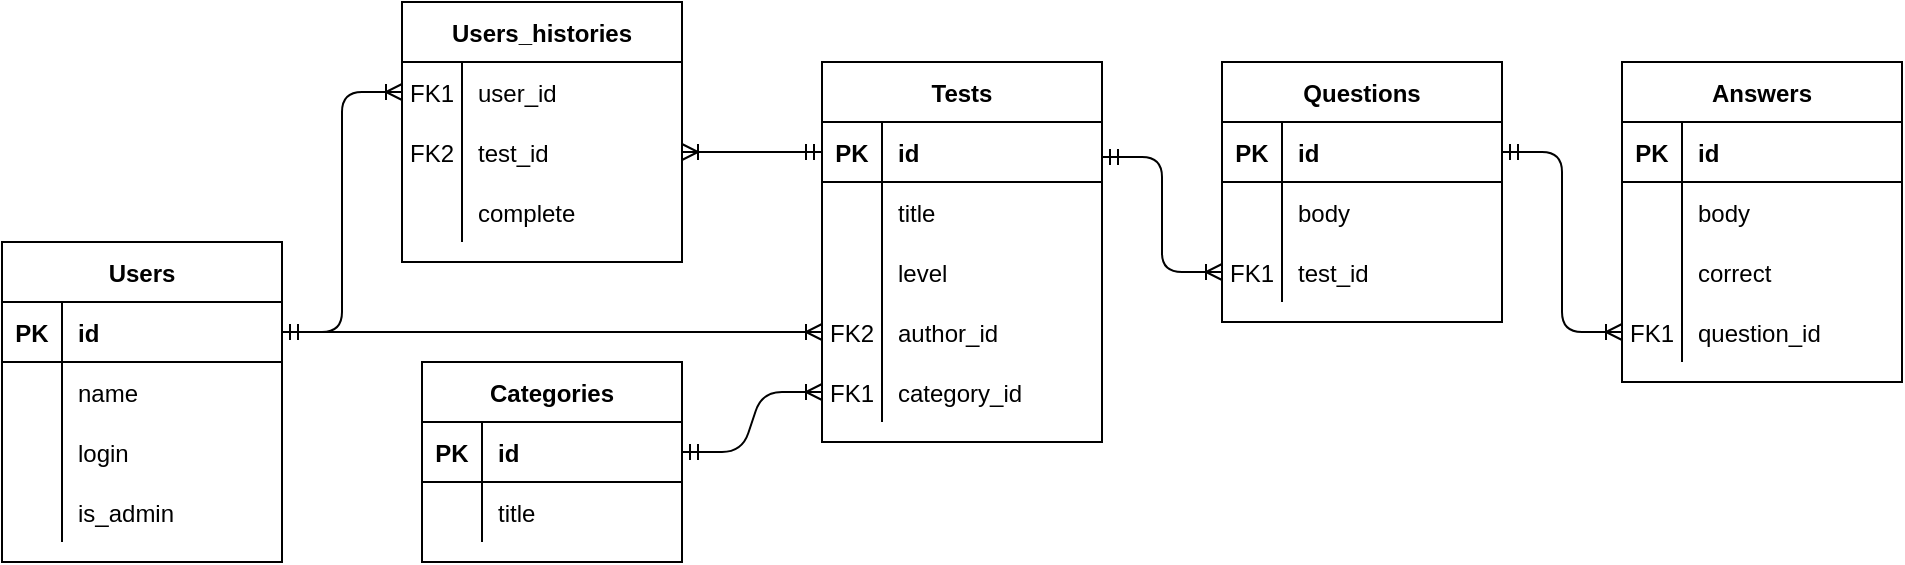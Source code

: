 <mxfile version="14.2.7" type="github">
  <diagram id="R2lEEEUBdFMjLlhIrx00" name="Page-1">
    <mxGraphModel dx="1952" dy="587" grid="1" gridSize="10" guides="1" tooltips="1" connect="1" arrows="1" fold="1" page="1" pageScale="1" pageWidth="850" pageHeight="1100" math="0" shadow="0" extFonts="Permanent Marker^https://fonts.googleapis.com/css?family=Permanent+Marker">
      <root>
        <mxCell id="0" />
        <mxCell id="1" parent="0" />
        <mxCell id="C-vyLk0tnHw3VtMMgP7b-2" value="Categories" style="shape=table;startSize=30;container=1;collapsible=1;childLayout=tableLayout;fixedRows=1;rowLines=0;fontStyle=1;align=center;resizeLast=1;" parent="1" vertex="1">
          <mxGeometry x="-390" y="210" width="130" height="100" as="geometry" />
        </mxCell>
        <mxCell id="C-vyLk0tnHw3VtMMgP7b-3" value="" style="shape=partialRectangle;collapsible=0;dropTarget=0;pointerEvents=0;fillColor=none;points=[[0,0.5],[1,0.5]];portConstraint=eastwest;top=0;left=0;right=0;bottom=1;" parent="C-vyLk0tnHw3VtMMgP7b-2" vertex="1">
          <mxGeometry y="30" width="130" height="30" as="geometry" />
        </mxCell>
        <mxCell id="C-vyLk0tnHw3VtMMgP7b-4" value="PK" style="shape=partialRectangle;overflow=hidden;connectable=0;fillColor=none;top=0;left=0;bottom=0;right=0;fontStyle=1;" parent="C-vyLk0tnHw3VtMMgP7b-3" vertex="1">
          <mxGeometry width="30" height="30" as="geometry" />
        </mxCell>
        <mxCell id="C-vyLk0tnHw3VtMMgP7b-5" value="id" style="shape=partialRectangle;overflow=hidden;connectable=0;fillColor=none;top=0;left=0;bottom=0;right=0;align=left;spacingLeft=6;fontStyle=1;" parent="C-vyLk0tnHw3VtMMgP7b-3" vertex="1">
          <mxGeometry x="30" width="100" height="30" as="geometry" />
        </mxCell>
        <mxCell id="C-vyLk0tnHw3VtMMgP7b-6" value="" style="shape=partialRectangle;collapsible=0;dropTarget=0;pointerEvents=0;fillColor=none;points=[[0,0.5],[1,0.5]];portConstraint=eastwest;top=0;left=0;right=0;bottom=0;" parent="C-vyLk0tnHw3VtMMgP7b-2" vertex="1">
          <mxGeometry y="60" width="130" height="30" as="geometry" />
        </mxCell>
        <mxCell id="C-vyLk0tnHw3VtMMgP7b-7" value="" style="shape=partialRectangle;overflow=hidden;connectable=0;fillColor=none;top=0;left=0;bottom=0;right=0;" parent="C-vyLk0tnHw3VtMMgP7b-6" vertex="1">
          <mxGeometry width="30" height="30" as="geometry" />
        </mxCell>
        <mxCell id="C-vyLk0tnHw3VtMMgP7b-8" value="title" style="shape=partialRectangle;overflow=hidden;connectable=0;fillColor=none;top=0;left=0;bottom=0;right=0;align=left;spacingLeft=6;" parent="C-vyLk0tnHw3VtMMgP7b-6" vertex="1">
          <mxGeometry x="30" width="100" height="30" as="geometry" />
        </mxCell>
        <mxCell id="C-vyLk0tnHw3VtMMgP7b-13" value="Questions" style="shape=table;startSize=30;container=1;collapsible=1;childLayout=tableLayout;fixedRows=1;rowLines=0;fontStyle=1;align=center;resizeLast=1;" parent="1" vertex="1">
          <mxGeometry x="10" y="60" width="140" height="130" as="geometry" />
        </mxCell>
        <mxCell id="C-vyLk0tnHw3VtMMgP7b-14" value="" style="shape=partialRectangle;collapsible=0;dropTarget=0;pointerEvents=0;fillColor=none;points=[[0,0.5],[1,0.5]];portConstraint=eastwest;top=0;left=0;right=0;bottom=1;" parent="C-vyLk0tnHw3VtMMgP7b-13" vertex="1">
          <mxGeometry y="30" width="140" height="30" as="geometry" />
        </mxCell>
        <mxCell id="C-vyLk0tnHw3VtMMgP7b-15" value="PK" style="shape=partialRectangle;overflow=hidden;connectable=0;fillColor=none;top=0;left=0;bottom=0;right=0;fontStyle=1;" parent="C-vyLk0tnHw3VtMMgP7b-14" vertex="1">
          <mxGeometry width="30" height="30" as="geometry" />
        </mxCell>
        <mxCell id="C-vyLk0tnHw3VtMMgP7b-16" value="id" style="shape=partialRectangle;overflow=hidden;connectable=0;fillColor=none;top=0;left=0;bottom=0;right=0;align=left;spacingLeft=6;fontStyle=1;" parent="C-vyLk0tnHw3VtMMgP7b-14" vertex="1">
          <mxGeometry x="30" width="110" height="30" as="geometry" />
        </mxCell>
        <mxCell id="C-vyLk0tnHw3VtMMgP7b-17" value="" style="shape=partialRectangle;collapsible=0;dropTarget=0;pointerEvents=0;fillColor=none;points=[[0,0.5],[1,0.5]];portConstraint=eastwest;top=0;left=0;right=0;bottom=0;" parent="C-vyLk0tnHw3VtMMgP7b-13" vertex="1">
          <mxGeometry y="60" width="140" height="30" as="geometry" />
        </mxCell>
        <mxCell id="C-vyLk0tnHw3VtMMgP7b-18" value="" style="shape=partialRectangle;overflow=hidden;connectable=0;fillColor=none;top=0;left=0;bottom=0;right=0;" parent="C-vyLk0tnHw3VtMMgP7b-17" vertex="1">
          <mxGeometry width="30" height="30" as="geometry" />
        </mxCell>
        <mxCell id="C-vyLk0tnHw3VtMMgP7b-19" value="body" style="shape=partialRectangle;overflow=hidden;connectable=0;fillColor=none;top=0;left=0;bottom=0;right=0;align=left;spacingLeft=6;" parent="C-vyLk0tnHw3VtMMgP7b-17" vertex="1">
          <mxGeometry x="30" width="110" height="30" as="geometry" />
        </mxCell>
        <mxCell id="C-vyLk0tnHw3VtMMgP7b-20" value="" style="shape=partialRectangle;collapsible=0;dropTarget=0;pointerEvents=0;fillColor=none;points=[[0,0.5],[1,0.5]];portConstraint=eastwest;top=0;left=0;right=0;bottom=0;" parent="C-vyLk0tnHw3VtMMgP7b-13" vertex="1">
          <mxGeometry y="90" width="140" height="30" as="geometry" />
        </mxCell>
        <mxCell id="C-vyLk0tnHw3VtMMgP7b-21" value="FK1" style="shape=partialRectangle;overflow=hidden;connectable=0;fillColor=none;top=0;left=0;bottom=0;right=0;" parent="C-vyLk0tnHw3VtMMgP7b-20" vertex="1">
          <mxGeometry width="30" height="30" as="geometry" />
        </mxCell>
        <mxCell id="C-vyLk0tnHw3VtMMgP7b-22" value="test_id" style="shape=partialRectangle;overflow=hidden;connectable=0;fillColor=none;top=0;left=0;bottom=0;right=0;align=left;spacingLeft=6;" parent="C-vyLk0tnHw3VtMMgP7b-20" vertex="1">
          <mxGeometry x="30" width="110" height="30" as="geometry" />
        </mxCell>
        <mxCell id="C-vyLk0tnHw3VtMMgP7b-23" value="Answers" style="shape=table;startSize=30;container=1;collapsible=1;childLayout=tableLayout;fixedRows=1;rowLines=0;fontStyle=1;align=center;resizeLast=1;" parent="1" vertex="1">
          <mxGeometry x="210" y="60" width="140" height="160" as="geometry" />
        </mxCell>
        <mxCell id="C-vyLk0tnHw3VtMMgP7b-24" value="" style="shape=partialRectangle;collapsible=0;dropTarget=0;pointerEvents=0;fillColor=none;points=[[0,0.5],[1,0.5]];portConstraint=eastwest;top=0;left=0;right=0;bottom=1;" parent="C-vyLk0tnHw3VtMMgP7b-23" vertex="1">
          <mxGeometry y="30" width="140" height="30" as="geometry" />
        </mxCell>
        <mxCell id="C-vyLk0tnHw3VtMMgP7b-25" value="PK" style="shape=partialRectangle;overflow=hidden;connectable=0;fillColor=none;top=0;left=0;bottom=0;right=0;fontStyle=1;" parent="C-vyLk0tnHw3VtMMgP7b-24" vertex="1">
          <mxGeometry width="30" height="30" as="geometry" />
        </mxCell>
        <mxCell id="C-vyLk0tnHw3VtMMgP7b-26" value="id" style="shape=partialRectangle;overflow=hidden;connectable=0;fillColor=none;top=0;left=0;bottom=0;right=0;align=left;spacingLeft=6;fontStyle=1;" parent="C-vyLk0tnHw3VtMMgP7b-24" vertex="1">
          <mxGeometry x="30" width="110" height="30" as="geometry" />
        </mxCell>
        <mxCell id="C-vyLk0tnHw3VtMMgP7b-27" value="" style="shape=partialRectangle;collapsible=0;dropTarget=0;pointerEvents=0;fillColor=none;points=[[0,0.5],[1,0.5]];portConstraint=eastwest;top=0;left=0;right=0;bottom=0;" parent="C-vyLk0tnHw3VtMMgP7b-23" vertex="1">
          <mxGeometry y="60" width="140" height="30" as="geometry" />
        </mxCell>
        <mxCell id="C-vyLk0tnHw3VtMMgP7b-28" value="" style="shape=partialRectangle;overflow=hidden;connectable=0;fillColor=none;top=0;left=0;bottom=0;right=0;" parent="C-vyLk0tnHw3VtMMgP7b-27" vertex="1">
          <mxGeometry width="30" height="30" as="geometry" />
        </mxCell>
        <mxCell id="C-vyLk0tnHw3VtMMgP7b-29" value="body" style="shape=partialRectangle;overflow=hidden;connectable=0;fillColor=none;top=0;left=0;bottom=0;right=0;align=left;spacingLeft=6;" parent="C-vyLk0tnHw3VtMMgP7b-27" vertex="1">
          <mxGeometry x="30" width="110" height="30" as="geometry" />
        </mxCell>
        <mxCell id="gcQCxNVJAVl4usrqlaZA-8" style="shape=partialRectangle;collapsible=0;dropTarget=0;pointerEvents=0;fillColor=none;points=[[0,0.5],[1,0.5]];portConstraint=eastwest;top=0;left=0;right=0;bottom=0;" parent="C-vyLk0tnHw3VtMMgP7b-23" vertex="1">
          <mxGeometry y="90" width="140" height="30" as="geometry" />
        </mxCell>
        <mxCell id="gcQCxNVJAVl4usrqlaZA-9" style="shape=partialRectangle;overflow=hidden;connectable=0;fillColor=none;top=0;left=0;bottom=0;right=0;" parent="gcQCxNVJAVl4usrqlaZA-8" vertex="1">
          <mxGeometry width="30" height="30" as="geometry" />
        </mxCell>
        <mxCell id="gcQCxNVJAVl4usrqlaZA-10" value="correct" style="shape=partialRectangle;overflow=hidden;connectable=0;fillColor=none;top=0;left=0;bottom=0;right=0;align=left;spacingLeft=6;" parent="gcQCxNVJAVl4usrqlaZA-8" vertex="1">
          <mxGeometry x="30" width="110" height="30" as="geometry" />
        </mxCell>
        <mxCell id="gcQCxNVJAVl4usrqlaZA-11" style="shape=partialRectangle;collapsible=0;dropTarget=0;pointerEvents=0;fillColor=none;points=[[0,0.5],[1,0.5]];portConstraint=eastwest;top=0;left=0;right=0;bottom=0;" parent="C-vyLk0tnHw3VtMMgP7b-23" vertex="1">
          <mxGeometry y="120" width="140" height="30" as="geometry" />
        </mxCell>
        <mxCell id="gcQCxNVJAVl4usrqlaZA-12" value="FK1" style="shape=partialRectangle;overflow=hidden;connectable=0;fillColor=none;top=0;left=0;bottom=0;right=0;" parent="gcQCxNVJAVl4usrqlaZA-11" vertex="1">
          <mxGeometry width="30" height="30" as="geometry" />
        </mxCell>
        <mxCell id="gcQCxNVJAVl4usrqlaZA-13" value="question_id" style="shape=partialRectangle;overflow=hidden;connectable=0;fillColor=none;top=0;left=0;bottom=0;right=0;align=left;spacingLeft=6;" parent="gcQCxNVJAVl4usrqlaZA-11" vertex="1">
          <mxGeometry x="30" width="110" height="30" as="geometry" />
        </mxCell>
        <mxCell id="gcQCxNVJAVl4usrqlaZA-20" value="Tests" style="shape=table;startSize=30;container=1;collapsible=1;childLayout=tableLayout;fixedRows=1;rowLines=0;fontStyle=1;align=center;resizeLast=1;" parent="1" vertex="1">
          <mxGeometry x="-190" y="60" width="140" height="190" as="geometry" />
        </mxCell>
        <mxCell id="gcQCxNVJAVl4usrqlaZA-21" value="" style="shape=partialRectangle;collapsible=0;dropTarget=0;pointerEvents=0;fillColor=none;points=[[0,0.5],[1,0.5]];portConstraint=eastwest;top=0;left=0;right=0;bottom=1;" parent="gcQCxNVJAVl4usrqlaZA-20" vertex="1">
          <mxGeometry y="30" width="140" height="30" as="geometry" />
        </mxCell>
        <mxCell id="gcQCxNVJAVl4usrqlaZA-22" value="PK" style="shape=partialRectangle;overflow=hidden;connectable=0;fillColor=none;top=0;left=0;bottom=0;right=0;fontStyle=1;" parent="gcQCxNVJAVl4usrqlaZA-21" vertex="1">
          <mxGeometry width="30" height="30" as="geometry" />
        </mxCell>
        <mxCell id="gcQCxNVJAVl4usrqlaZA-23" value="id" style="shape=partialRectangle;overflow=hidden;connectable=0;fillColor=none;top=0;left=0;bottom=0;right=0;align=left;spacingLeft=6;fontStyle=1;" parent="gcQCxNVJAVl4usrqlaZA-21" vertex="1">
          <mxGeometry x="30" width="110" height="30" as="geometry" />
        </mxCell>
        <mxCell id="gcQCxNVJAVl4usrqlaZA-24" value="" style="shape=partialRectangle;collapsible=0;dropTarget=0;pointerEvents=0;fillColor=none;points=[[0,0.5],[1,0.5]];portConstraint=eastwest;top=0;left=0;right=0;bottom=0;" parent="gcQCxNVJAVl4usrqlaZA-20" vertex="1">
          <mxGeometry y="60" width="140" height="30" as="geometry" />
        </mxCell>
        <mxCell id="gcQCxNVJAVl4usrqlaZA-25" value="" style="shape=partialRectangle;overflow=hidden;connectable=0;fillColor=none;top=0;left=0;bottom=0;right=0;" parent="gcQCxNVJAVl4usrqlaZA-24" vertex="1">
          <mxGeometry width="30" height="30" as="geometry" />
        </mxCell>
        <mxCell id="gcQCxNVJAVl4usrqlaZA-26" value="title" style="shape=partialRectangle;overflow=hidden;connectable=0;fillColor=none;top=0;left=0;bottom=0;right=0;align=left;spacingLeft=6;" parent="gcQCxNVJAVl4usrqlaZA-24" vertex="1">
          <mxGeometry x="30" width="110" height="30" as="geometry" />
        </mxCell>
        <mxCell id="gcQCxNVJAVl4usrqlaZA-27" style="shape=partialRectangle;collapsible=0;dropTarget=0;pointerEvents=0;fillColor=none;points=[[0,0.5],[1,0.5]];portConstraint=eastwest;top=0;left=0;right=0;bottom=0;" parent="gcQCxNVJAVl4usrqlaZA-20" vertex="1">
          <mxGeometry y="90" width="140" height="30" as="geometry" />
        </mxCell>
        <mxCell id="gcQCxNVJAVl4usrqlaZA-28" style="shape=partialRectangle;overflow=hidden;connectable=0;fillColor=none;top=0;left=0;bottom=0;right=0;" parent="gcQCxNVJAVl4usrqlaZA-27" vertex="1">
          <mxGeometry width="30" height="30" as="geometry" />
        </mxCell>
        <mxCell id="gcQCxNVJAVl4usrqlaZA-29" value="level" style="shape=partialRectangle;overflow=hidden;connectable=0;fillColor=none;top=0;left=0;bottom=0;right=0;align=left;spacingLeft=6;" parent="gcQCxNVJAVl4usrqlaZA-27" vertex="1">
          <mxGeometry x="30" width="110" height="30" as="geometry" />
        </mxCell>
        <mxCell id="wbJFBP8xi_oNEDWrsVeW-1" style="shape=partialRectangle;collapsible=0;dropTarget=0;pointerEvents=0;fillColor=none;points=[[0,0.5],[1,0.5]];portConstraint=eastwest;top=0;left=0;right=0;bottom=0;" vertex="1" parent="gcQCxNVJAVl4usrqlaZA-20">
          <mxGeometry y="120" width="140" height="30" as="geometry" />
        </mxCell>
        <mxCell id="wbJFBP8xi_oNEDWrsVeW-2" value="FK2" style="shape=partialRectangle;overflow=hidden;connectable=0;fillColor=none;top=0;left=0;bottom=0;right=0;" vertex="1" parent="wbJFBP8xi_oNEDWrsVeW-1">
          <mxGeometry width="30" height="30" as="geometry" />
        </mxCell>
        <mxCell id="wbJFBP8xi_oNEDWrsVeW-3" value="author_id" style="shape=partialRectangle;overflow=hidden;connectable=0;fillColor=none;top=0;left=0;bottom=0;right=0;align=left;spacingLeft=6;" vertex="1" parent="wbJFBP8xi_oNEDWrsVeW-1">
          <mxGeometry x="30" width="110" height="30" as="geometry" />
        </mxCell>
        <mxCell id="gcQCxNVJAVl4usrqlaZA-30" style="shape=partialRectangle;collapsible=0;dropTarget=0;pointerEvents=0;fillColor=none;points=[[0,0.5],[1,0.5]];portConstraint=eastwest;top=0;left=0;right=0;bottom=0;" parent="gcQCxNVJAVl4usrqlaZA-20" vertex="1">
          <mxGeometry y="150" width="140" height="30" as="geometry" />
        </mxCell>
        <mxCell id="gcQCxNVJAVl4usrqlaZA-31" value="FK1" style="shape=partialRectangle;overflow=hidden;connectable=0;fillColor=none;top=0;left=0;bottom=0;right=0;" parent="gcQCxNVJAVl4usrqlaZA-30" vertex="1">
          <mxGeometry width="30" height="30" as="geometry" />
        </mxCell>
        <mxCell id="gcQCxNVJAVl4usrqlaZA-32" value="category_id" style="shape=partialRectangle;overflow=hidden;connectable=0;fillColor=none;top=0;left=0;bottom=0;right=0;align=left;spacingLeft=6;" parent="gcQCxNVJAVl4usrqlaZA-30" vertex="1">
          <mxGeometry x="30" width="110" height="30" as="geometry" />
        </mxCell>
        <mxCell id="gcQCxNVJAVl4usrqlaZA-33" value="Users" style="shape=table;startSize=30;container=1;collapsible=1;childLayout=tableLayout;fixedRows=1;rowLines=0;fontStyle=1;align=center;resizeLast=1;" parent="1" vertex="1">
          <mxGeometry x="-600" y="150" width="140" height="160" as="geometry" />
        </mxCell>
        <mxCell id="gcQCxNVJAVl4usrqlaZA-34" value="" style="shape=partialRectangle;collapsible=0;dropTarget=0;pointerEvents=0;fillColor=none;points=[[0,0.5],[1,0.5]];portConstraint=eastwest;top=0;left=0;right=0;bottom=1;" parent="gcQCxNVJAVl4usrqlaZA-33" vertex="1">
          <mxGeometry y="30" width="140" height="30" as="geometry" />
        </mxCell>
        <mxCell id="gcQCxNVJAVl4usrqlaZA-35" value="PK" style="shape=partialRectangle;overflow=hidden;connectable=0;fillColor=none;top=0;left=0;bottom=0;right=0;fontStyle=1;" parent="gcQCxNVJAVl4usrqlaZA-34" vertex="1">
          <mxGeometry width="30" height="30" as="geometry" />
        </mxCell>
        <mxCell id="gcQCxNVJAVl4usrqlaZA-36" value="id" style="shape=partialRectangle;overflow=hidden;connectable=0;fillColor=none;top=0;left=0;bottom=0;right=0;align=left;spacingLeft=6;fontStyle=1;" parent="gcQCxNVJAVl4usrqlaZA-34" vertex="1">
          <mxGeometry x="30" width="110" height="30" as="geometry" />
        </mxCell>
        <mxCell id="gcQCxNVJAVl4usrqlaZA-37" value="" style="shape=partialRectangle;collapsible=0;dropTarget=0;pointerEvents=0;fillColor=none;points=[[0,0.5],[1,0.5]];portConstraint=eastwest;top=0;left=0;right=0;bottom=0;" parent="gcQCxNVJAVl4usrqlaZA-33" vertex="1">
          <mxGeometry y="60" width="140" height="30" as="geometry" />
        </mxCell>
        <mxCell id="gcQCxNVJAVl4usrqlaZA-38" value="" style="shape=partialRectangle;overflow=hidden;connectable=0;fillColor=none;top=0;left=0;bottom=0;right=0;" parent="gcQCxNVJAVl4usrqlaZA-37" vertex="1">
          <mxGeometry width="30" height="30" as="geometry" />
        </mxCell>
        <mxCell id="gcQCxNVJAVl4usrqlaZA-39" value="name" style="shape=partialRectangle;overflow=hidden;connectable=0;fillColor=none;top=0;left=0;bottom=0;right=0;align=left;spacingLeft=6;" parent="gcQCxNVJAVl4usrqlaZA-37" vertex="1">
          <mxGeometry x="30" width="110" height="30" as="geometry" />
        </mxCell>
        <mxCell id="gcQCxNVJAVl4usrqlaZA-40" style="shape=partialRectangle;collapsible=0;dropTarget=0;pointerEvents=0;fillColor=none;points=[[0,0.5],[1,0.5]];portConstraint=eastwest;top=0;left=0;right=0;bottom=0;" parent="gcQCxNVJAVl4usrqlaZA-33" vertex="1">
          <mxGeometry y="90" width="140" height="30" as="geometry" />
        </mxCell>
        <mxCell id="gcQCxNVJAVl4usrqlaZA-41" style="shape=partialRectangle;overflow=hidden;connectable=0;fillColor=none;top=0;left=0;bottom=0;right=0;" parent="gcQCxNVJAVl4usrqlaZA-40" vertex="1">
          <mxGeometry width="30" height="30" as="geometry" />
        </mxCell>
        <mxCell id="gcQCxNVJAVl4usrqlaZA-42" value="login" style="shape=partialRectangle;overflow=hidden;connectable=0;fillColor=none;top=0;left=0;bottom=0;right=0;align=left;spacingLeft=6;" parent="gcQCxNVJAVl4usrqlaZA-40" vertex="1">
          <mxGeometry x="30" width="110" height="30" as="geometry" />
        </mxCell>
        <mxCell id="gcQCxNVJAVl4usrqlaZA-43" style="shape=partialRectangle;collapsible=0;dropTarget=0;pointerEvents=0;fillColor=none;points=[[0,0.5],[1,0.5]];portConstraint=eastwest;top=0;left=0;right=0;bottom=0;" parent="gcQCxNVJAVl4usrqlaZA-33" vertex="1">
          <mxGeometry y="120" width="140" height="30" as="geometry" />
        </mxCell>
        <mxCell id="gcQCxNVJAVl4usrqlaZA-44" style="shape=partialRectangle;overflow=hidden;connectable=0;fillColor=none;top=0;left=0;bottom=0;right=0;" parent="gcQCxNVJAVl4usrqlaZA-43" vertex="1">
          <mxGeometry width="30" height="30" as="geometry" />
        </mxCell>
        <mxCell id="gcQCxNVJAVl4usrqlaZA-45" value="is_admin" style="shape=partialRectangle;overflow=hidden;connectable=0;fillColor=none;top=0;left=0;bottom=0;right=0;align=left;spacingLeft=6;" parent="gcQCxNVJAVl4usrqlaZA-43" vertex="1">
          <mxGeometry x="30" width="110" height="30" as="geometry" />
        </mxCell>
        <mxCell id="gcQCxNVJAVl4usrqlaZA-46" value="Users_histories" style="shape=table;startSize=30;container=1;collapsible=1;childLayout=tableLayout;fixedRows=1;rowLines=0;fontStyle=1;align=center;resizeLast=1;" parent="1" vertex="1">
          <mxGeometry x="-400" y="30" width="140" height="130" as="geometry" />
        </mxCell>
        <mxCell id="gcQCxNVJAVl4usrqlaZA-50" value="" style="shape=partialRectangle;collapsible=0;dropTarget=0;pointerEvents=0;fillColor=none;points=[[0,0.5],[1,0.5]];portConstraint=eastwest;top=0;left=0;right=0;bottom=0;" parent="gcQCxNVJAVl4usrqlaZA-46" vertex="1">
          <mxGeometry y="30" width="140" height="30" as="geometry" />
        </mxCell>
        <mxCell id="gcQCxNVJAVl4usrqlaZA-51" value="FK1" style="shape=partialRectangle;overflow=hidden;connectable=0;fillColor=none;top=0;left=0;bottom=0;right=0;" parent="gcQCxNVJAVl4usrqlaZA-50" vertex="1">
          <mxGeometry width="30" height="30" as="geometry" />
        </mxCell>
        <mxCell id="gcQCxNVJAVl4usrqlaZA-52" value="user_id" style="shape=partialRectangle;overflow=hidden;connectable=0;fillColor=none;top=0;left=0;bottom=0;right=0;align=left;spacingLeft=6;" parent="gcQCxNVJAVl4usrqlaZA-50" vertex="1">
          <mxGeometry x="30" width="110" height="30" as="geometry" />
        </mxCell>
        <mxCell id="gcQCxNVJAVl4usrqlaZA-53" style="shape=partialRectangle;collapsible=0;dropTarget=0;pointerEvents=0;fillColor=none;points=[[0,0.5],[1,0.5]];portConstraint=eastwest;top=0;left=0;right=0;bottom=0;" parent="gcQCxNVJAVl4usrqlaZA-46" vertex="1">
          <mxGeometry y="60" width="140" height="30" as="geometry" />
        </mxCell>
        <mxCell id="gcQCxNVJAVl4usrqlaZA-54" value="FK2" style="shape=partialRectangle;overflow=hidden;connectable=0;fillColor=none;top=0;left=0;bottom=0;right=0;" parent="gcQCxNVJAVl4usrqlaZA-53" vertex="1">
          <mxGeometry width="30" height="30" as="geometry" />
        </mxCell>
        <mxCell id="gcQCxNVJAVl4usrqlaZA-55" value="test_id" style="shape=partialRectangle;overflow=hidden;connectable=0;fillColor=none;top=0;left=0;bottom=0;right=0;align=left;spacingLeft=6;" parent="gcQCxNVJAVl4usrqlaZA-53" vertex="1">
          <mxGeometry x="30" width="110" height="30" as="geometry" />
        </mxCell>
        <mxCell id="gcQCxNVJAVl4usrqlaZA-56" style="shape=partialRectangle;collapsible=0;dropTarget=0;pointerEvents=0;fillColor=none;points=[[0,0.5],[1,0.5]];portConstraint=eastwest;top=0;left=0;right=0;bottom=0;" parent="gcQCxNVJAVl4usrqlaZA-46" vertex="1">
          <mxGeometry y="90" width="140" height="30" as="geometry" />
        </mxCell>
        <mxCell id="gcQCxNVJAVl4usrqlaZA-57" style="shape=partialRectangle;overflow=hidden;connectable=0;fillColor=none;top=0;left=0;bottom=0;right=0;" parent="gcQCxNVJAVl4usrqlaZA-56" vertex="1">
          <mxGeometry width="30" height="30" as="geometry" />
        </mxCell>
        <mxCell id="gcQCxNVJAVl4usrqlaZA-58" value="complete" style="shape=partialRectangle;overflow=hidden;connectable=0;fillColor=none;top=0;left=0;bottom=0;right=0;align=left;spacingLeft=6;" parent="gcQCxNVJAVl4usrqlaZA-56" vertex="1">
          <mxGeometry x="30" width="110" height="30" as="geometry" />
        </mxCell>
        <mxCell id="gcQCxNVJAVl4usrqlaZA-59" value="" style="edgeStyle=entityRelationEdgeStyle;fontSize=12;html=1;endArrow=ERoneToMany;startArrow=ERmandOne;exitX=1;exitY=0.5;exitDx=0;exitDy=0;entryX=0;entryY=0.5;entryDx=0;entryDy=0;" parent="1" source="C-vyLk0tnHw3VtMMgP7b-14" target="gcQCxNVJAVl4usrqlaZA-11" edge="1">
          <mxGeometry width="100" height="100" relative="1" as="geometry">
            <mxPoint x="370" y="340" as="sourcePoint" />
            <mxPoint x="470" y="240" as="targetPoint" />
          </mxGeometry>
        </mxCell>
        <mxCell id="gcQCxNVJAVl4usrqlaZA-60" value="" style="edgeStyle=entityRelationEdgeStyle;fontSize=12;html=1;endArrow=ERoneToMany;startArrow=ERmandOne;entryX=0;entryY=0.5;entryDx=0;entryDy=0;exitX=1;exitY=0.25;exitDx=0;exitDy=0;" parent="1" source="gcQCxNVJAVl4usrqlaZA-20" target="C-vyLk0tnHw3VtMMgP7b-20" edge="1">
          <mxGeometry width="100" height="100" relative="1" as="geometry">
            <mxPoint x="-80" y="320" as="sourcePoint" />
            <mxPoint x="20" y="220" as="targetPoint" />
          </mxGeometry>
        </mxCell>
        <mxCell id="gcQCxNVJAVl4usrqlaZA-61" value="" style="edgeStyle=entityRelationEdgeStyle;fontSize=12;html=1;endArrow=ERoneToMany;startArrow=ERmandOne;exitX=0;exitY=0.5;exitDx=0;exitDy=0;entryX=1;entryY=0.5;entryDx=0;entryDy=0;" parent="1" source="gcQCxNVJAVl4usrqlaZA-21" target="gcQCxNVJAVl4usrqlaZA-53" edge="1">
          <mxGeometry width="100" height="100" relative="1" as="geometry">
            <mxPoint x="120" y="340" as="sourcePoint" />
            <mxPoint x="220" y="240" as="targetPoint" />
          </mxGeometry>
        </mxCell>
        <mxCell id="gcQCxNVJAVl4usrqlaZA-62" value="" style="edgeStyle=entityRelationEdgeStyle;fontSize=12;html=1;endArrow=ERoneToMany;startArrow=ERmandOne;exitX=1;exitY=0.5;exitDx=0;exitDy=0;entryX=0;entryY=0.5;entryDx=0;entryDy=0;" parent="1" source="C-vyLk0tnHw3VtMMgP7b-3" target="gcQCxNVJAVl4usrqlaZA-30" edge="1">
          <mxGeometry width="100" height="100" relative="1" as="geometry">
            <mxPoint x="90" y="340" as="sourcePoint" />
            <mxPoint x="190" y="240" as="targetPoint" />
          </mxGeometry>
        </mxCell>
        <mxCell id="gcQCxNVJAVl4usrqlaZA-63" value="" style="edgeStyle=entityRelationEdgeStyle;fontSize=12;html=1;endArrow=ERoneToMany;startArrow=ERmandOne;exitX=1;exitY=0.5;exitDx=0;exitDy=0;" parent="1" source="gcQCxNVJAVl4usrqlaZA-34" target="gcQCxNVJAVl4usrqlaZA-50" edge="1">
          <mxGeometry width="100" height="100" relative="1" as="geometry">
            <mxPoint x="-150" y="200" as="sourcePoint" />
            <mxPoint x="-410" y="105" as="targetPoint" />
          </mxGeometry>
        </mxCell>
        <mxCell id="wbJFBP8xi_oNEDWrsVeW-4" value="" style="edgeStyle=entityRelationEdgeStyle;fontSize=12;html=1;endArrow=ERoneToMany;startArrow=ERmandOne;exitX=1;exitY=0.5;exitDx=0;exitDy=0;entryX=0;entryY=0.5;entryDx=0;entryDy=0;" edge="1" parent="1" source="gcQCxNVJAVl4usrqlaZA-34" target="wbJFBP8xi_oNEDWrsVeW-1">
          <mxGeometry width="100" height="100" relative="1" as="geometry">
            <mxPoint x="-320" y="250" as="sourcePoint" />
            <mxPoint x="-220" y="150" as="targetPoint" />
          </mxGeometry>
        </mxCell>
      </root>
    </mxGraphModel>
  </diagram>
</mxfile>
